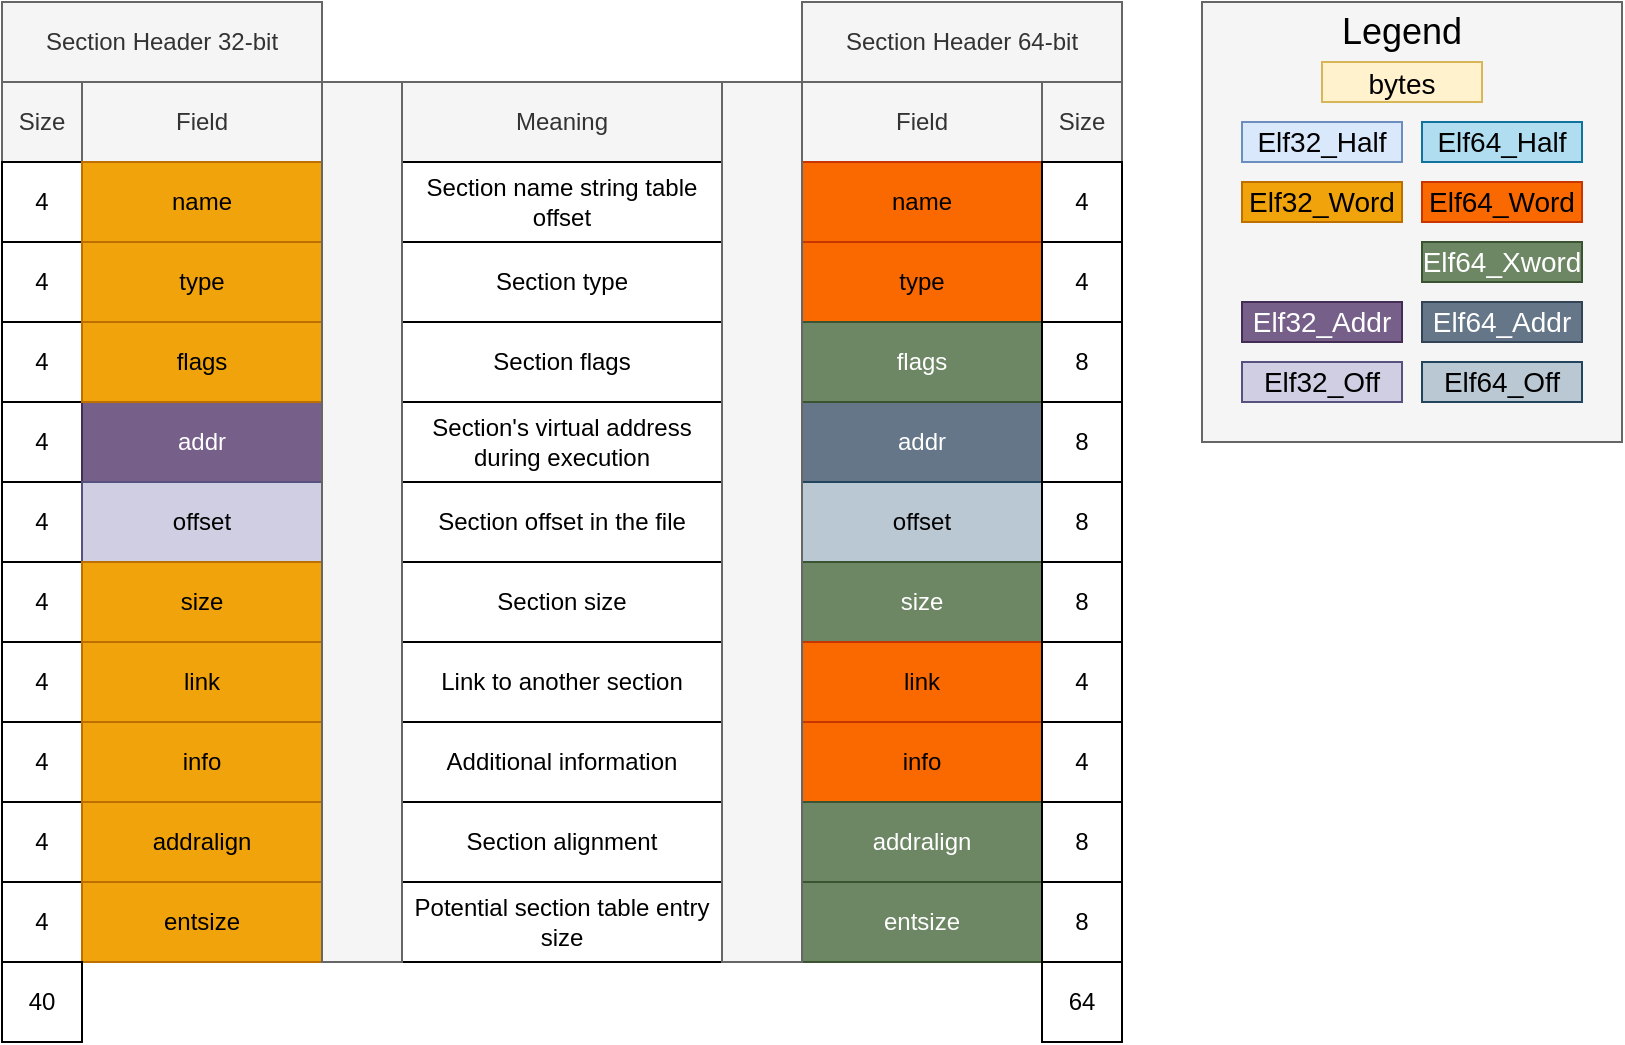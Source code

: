 <mxfile version="20.0.4" type="device"><diagram id="kzx26U3HotEXT1E3swVj" name="Page-1"><mxGraphModel dx="1422" dy="751" grid="1" gridSize="10" guides="1" tooltips="1" connect="1" arrows="1" fold="1" page="1" pageScale="1" pageWidth="850" pageHeight="1100" background="#ffffff" math="0" shadow="0"><root><mxCell id="0"/><mxCell id="1" parent="0"/><mxCell id="PoLqHVXIoqWsnTpBOAcy-1" value="Section Header 32-bit" style="rounded=0;whiteSpace=wrap;html=1;fillColor=#f5f5f5;fontColor=#333333;strokeColor=#666666;" vertex="1" parent="1"><mxGeometry x="120" y="80" width="160" height="40" as="geometry"/></mxCell><mxCell id="PoLqHVXIoqWsnTpBOAcy-2" value="Section Header 64-bit" style="rounded=0;whiteSpace=wrap;html=1;fillColor=#f5f5f5;fontColor=#333333;strokeColor=#666666;" vertex="1" parent="1"><mxGeometry x="520" y="80" width="160" height="40" as="geometry"/></mxCell><mxCell id="PoLqHVXIoqWsnTpBOAcy-3" value="Size" style="rounded=0;whiteSpace=wrap;html=1;fillColor=#f5f5f5;fontColor=#333333;strokeColor=#666666;" vertex="1" parent="1"><mxGeometry x="120" y="120" width="40" height="40" as="geometry"/></mxCell><mxCell id="PoLqHVXIoqWsnTpBOAcy-4" value="Field" style="rounded=0;whiteSpace=wrap;html=1;fillColor=#f5f5f5;fontColor=#333333;strokeColor=#666666;" vertex="1" parent="1"><mxGeometry x="160" y="120" width="120" height="40" as="geometry"/></mxCell><mxCell id="PoLqHVXIoqWsnTpBOAcy-5" value="4" style="rounded=0;whiteSpace=wrap;html=1;" vertex="1" parent="1"><mxGeometry x="120" y="160" width="40" height="40" as="geometry"/></mxCell><mxCell id="PoLqHVXIoqWsnTpBOAcy-6" value="name" style="rounded=0;whiteSpace=wrap;html=1;fillColor=#f0a30a;strokeColor=#BD7000;fontColor=#000000;" vertex="1" parent="1"><mxGeometry x="160" y="160" width="120" height="40" as="geometry"/></mxCell><mxCell id="PoLqHVXIoqWsnTpBOAcy-7" value="4" style="rounded=0;whiteSpace=wrap;html=1;" vertex="1" parent="1"><mxGeometry x="120" y="200" width="40" height="40" as="geometry"/></mxCell><mxCell id="PoLqHVXIoqWsnTpBOAcy-8" value="type" style="rounded=0;whiteSpace=wrap;html=1;fillColor=#f0a30a;strokeColor=#BD7000;fontColor=#000000;" vertex="1" parent="1"><mxGeometry x="160" y="200" width="120" height="40" as="geometry"/></mxCell><mxCell id="PoLqHVXIoqWsnTpBOAcy-9" value="4" style="rounded=0;whiteSpace=wrap;html=1;" vertex="1" parent="1"><mxGeometry x="120" y="280" width="40" height="40" as="geometry"/></mxCell><mxCell id="PoLqHVXIoqWsnTpBOAcy-10" value="addr" style="rounded=0;whiteSpace=wrap;html=1;fillColor=#76608a;strokeColor=#432D57;fontColor=#ffffff;" vertex="1" parent="1"><mxGeometry x="160" y="280" width="120" height="40" as="geometry"/></mxCell><mxCell id="PoLqHVXIoqWsnTpBOAcy-11" value="4" style="rounded=0;whiteSpace=wrap;html=1;" vertex="1" parent="1"><mxGeometry x="120" y="320" width="40" height="40" as="geometry"/></mxCell><mxCell id="PoLqHVXIoqWsnTpBOAcy-12" value="offset" style="rounded=0;whiteSpace=wrap;html=1;fillColor=#d0cee2;strokeColor=#56517e;" vertex="1" parent="1"><mxGeometry x="160" y="320" width="120" height="40" as="geometry"/></mxCell><mxCell id="PoLqHVXIoqWsnTpBOAcy-13" value="4" style="rounded=0;whiteSpace=wrap;html=1;" vertex="1" parent="1"><mxGeometry x="120" y="360" width="40" height="40" as="geometry"/></mxCell><mxCell id="PoLqHVXIoqWsnTpBOAcy-14" value="size" style="rounded=0;whiteSpace=wrap;html=1;fillColor=#f0a30a;strokeColor=#BD7000;fontColor=#000000;" vertex="1" parent="1"><mxGeometry x="160" y="360" width="120" height="40" as="geometry"/></mxCell><mxCell id="PoLqHVXIoqWsnTpBOAcy-15" value="Meaning" style="rounded=0;whiteSpace=wrap;html=1;fillColor=#f5f5f5;fontColor=#333333;strokeColor=#666666;" vertex="1" parent="1"><mxGeometry x="320" y="120" width="160" height="40" as="geometry"/></mxCell><mxCell id="PoLqHVXIoqWsnTpBOAcy-16" value="Section name string table offset" style="rounded=0;whiteSpace=wrap;html=1;" vertex="1" parent="1"><mxGeometry x="320" y="160" width="160" height="40" as="geometry"/></mxCell><mxCell id="PoLqHVXIoqWsnTpBOAcy-17" value="Section type" style="rounded=0;whiteSpace=wrap;html=1;" vertex="1" parent="1"><mxGeometry x="320" y="200" width="160" height="40" as="geometry"/></mxCell><mxCell id="PoLqHVXIoqWsnTpBOAcy-18" value="Section's virtual address during execution" style="rounded=0;whiteSpace=wrap;html=1;" vertex="1" parent="1"><mxGeometry x="320" y="280" width="160" height="40" as="geometry"/></mxCell><mxCell id="PoLqHVXIoqWsnTpBOAcy-19" value="Section offset in the file" style="rounded=0;whiteSpace=wrap;html=1;" vertex="1" parent="1"><mxGeometry x="320" y="320" width="160" height="40" as="geometry"/></mxCell><mxCell id="PoLqHVXIoqWsnTpBOAcy-20" value="Section size" style="rounded=0;whiteSpace=wrap;html=1;" vertex="1" parent="1"><mxGeometry x="320" y="360" width="160" height="40" as="geometry"/></mxCell><mxCell id="PoLqHVXIoqWsnTpBOAcy-21" value="Field" style="rounded=0;whiteSpace=wrap;html=1;fillColor=#f5f5f5;fontColor=#333333;strokeColor=#666666;" vertex="1" parent="1"><mxGeometry x="520" y="120" width="120" height="40" as="geometry"/></mxCell><mxCell id="PoLqHVXIoqWsnTpBOAcy-22" value="Size" style="rounded=0;whiteSpace=wrap;html=1;fillColor=#f5f5f5;fontColor=#333333;strokeColor=#666666;" vertex="1" parent="1"><mxGeometry x="640" y="120" width="40" height="40" as="geometry"/></mxCell><mxCell id="PoLqHVXIoqWsnTpBOAcy-23" value="name" style="rounded=0;whiteSpace=wrap;html=1;fillColor=#fa6800;strokeColor=#C73500;fontColor=#000000;" vertex="1" parent="1"><mxGeometry x="520" y="160" width="120" height="40" as="geometry"/></mxCell><mxCell id="PoLqHVXIoqWsnTpBOAcy-24" value="4" style="rounded=0;whiteSpace=wrap;html=1;" vertex="1" parent="1"><mxGeometry x="640" y="160" width="40" height="40" as="geometry"/></mxCell><mxCell id="PoLqHVXIoqWsnTpBOAcy-25" value="4" style="rounded=0;whiteSpace=wrap;html=1;" vertex="1" parent="1"><mxGeometry x="120" y="400" width="40" height="40" as="geometry"/></mxCell><mxCell id="PoLqHVXIoqWsnTpBOAcy-26" value="link" style="rounded=0;whiteSpace=wrap;html=1;fillColor=#f0a30a;strokeColor=#BD7000;fontColor=#000000;" vertex="1" parent="1"><mxGeometry x="160" y="400" width="120" height="40" as="geometry"/></mxCell><mxCell id="PoLqHVXIoqWsnTpBOAcy-27" value="4" style="rounded=0;whiteSpace=wrap;html=1;" vertex="1" parent="1"><mxGeometry x="120" y="440" width="40" height="40" as="geometry"/></mxCell><mxCell id="PoLqHVXIoqWsnTpBOAcy-28" value="info" style="rounded=0;whiteSpace=wrap;html=1;fillColor=#f0a30a;fontColor=#000000;strokeColor=#BD7000;" vertex="1" parent="1"><mxGeometry x="160" y="440" width="120" height="40" as="geometry"/></mxCell><mxCell id="PoLqHVXIoqWsnTpBOAcy-29" value="4" style="rounded=0;whiteSpace=wrap;html=1;" vertex="1" parent="1"><mxGeometry x="120" y="480" width="40" height="40" as="geometry"/></mxCell><mxCell id="PoLqHVXIoqWsnTpBOAcy-30" value="addralign" style="rounded=0;whiteSpace=wrap;html=1;fillColor=#f0a30a;strokeColor=#BD7000;fontColor=#000000;" vertex="1" parent="1"><mxGeometry x="160" y="480" width="120" height="40" as="geometry"/></mxCell><mxCell id="PoLqHVXIoqWsnTpBOAcy-31" value="Link to another section" style="rounded=0;whiteSpace=wrap;html=1;" vertex="1" parent="1"><mxGeometry x="320" y="400" width="160" height="40" as="geometry"/></mxCell><mxCell id="PoLqHVXIoqWsnTpBOAcy-32" value="Additional information" style="rounded=0;whiteSpace=wrap;html=1;" vertex="1" parent="1"><mxGeometry x="320" y="440" width="160" height="40" as="geometry"/></mxCell><mxCell id="PoLqHVXIoqWsnTpBOAcy-33" value="Section alignment" style="rounded=0;whiteSpace=wrap;html=1;" vertex="1" parent="1"><mxGeometry x="320" y="480" width="160" height="40" as="geometry"/></mxCell><mxCell id="PoLqHVXIoqWsnTpBOAcy-34" value="4" style="rounded=0;whiteSpace=wrap;html=1;" vertex="1" parent="1"><mxGeometry x="120" y="520" width="40" height="40" as="geometry"/></mxCell><mxCell id="PoLqHVXIoqWsnTpBOAcy-35" value="entsize" style="rounded=0;whiteSpace=wrap;html=1;fillColor=#f0a30a;strokeColor=#BD7000;fontColor=#000000;" vertex="1" parent="1"><mxGeometry x="160" y="520" width="120" height="40" as="geometry"/></mxCell><mxCell id="PoLqHVXIoqWsnTpBOAcy-44" value="Potential section table entry size" style="rounded=0;whiteSpace=wrap;html=1;" vertex="1" parent="1"><mxGeometry x="320" y="520" width="160" height="40" as="geometry"/></mxCell><mxCell id="PoLqHVXIoqWsnTpBOAcy-48" value="4" style="rounded=0;whiteSpace=wrap;html=1;" vertex="1" parent="1"><mxGeometry x="120" y="240" width="40" height="40" as="geometry"/></mxCell><mxCell id="PoLqHVXIoqWsnTpBOAcy-49" value="flags" style="rounded=0;whiteSpace=wrap;html=1;fillColor=#f0a30a;strokeColor=#BD7000;fontColor=#000000;" vertex="1" parent="1"><mxGeometry x="160" y="240" width="120" height="40" as="geometry"/></mxCell><mxCell id="PoLqHVXIoqWsnTpBOAcy-50" value="" style="edgeStyle=orthogonalEdgeStyle;rounded=0;orthogonalLoop=1;jettySize=auto;html=1;fontSize=14;" edge="1" parent="1" source="PoLqHVXIoqWsnTpBOAcy-51" target="PoLqHVXIoqWsnTpBOAcy-49"><mxGeometry relative="1" as="geometry"/></mxCell><mxCell id="PoLqHVXIoqWsnTpBOAcy-51" value="Section flags" style="rounded=0;whiteSpace=wrap;html=1;" vertex="1" parent="1"><mxGeometry x="320" y="240" width="160" height="40" as="geometry"/></mxCell><mxCell id="PoLqHVXIoqWsnTpBOAcy-53" value="type" style="rounded=0;whiteSpace=wrap;html=1;fillColor=#fa6800;strokeColor=#C73500;fontColor=#000000;" vertex="1" parent="1"><mxGeometry x="520" y="200" width="120" height="40" as="geometry"/></mxCell><mxCell id="PoLqHVXIoqWsnTpBOAcy-54" value="addr" style="rounded=0;whiteSpace=wrap;html=1;fillColor=#647687;fontColor=#ffffff;strokeColor=#314354;" vertex="1" parent="1"><mxGeometry x="520" y="280" width="120" height="40" as="geometry"/></mxCell><mxCell id="PoLqHVXIoqWsnTpBOAcy-55" value="offset" style="rounded=0;whiteSpace=wrap;html=1;fillColor=#bac8d3;strokeColor=#23445d;" vertex="1" parent="1"><mxGeometry x="520" y="320" width="120" height="40" as="geometry"/></mxCell><mxCell id="PoLqHVXIoqWsnTpBOAcy-56" value="size" style="rounded=0;whiteSpace=wrap;html=1;fillColor=#6d8764;strokeColor=#3A5431;fontColor=#ffffff;" vertex="1" parent="1"><mxGeometry x="520" y="360" width="120" height="40" as="geometry"/></mxCell><mxCell id="PoLqHVXIoqWsnTpBOAcy-57" value="link" style="rounded=0;whiteSpace=wrap;html=1;fillColor=#fa6800;strokeColor=#C73500;fontColor=#000000;" vertex="1" parent="1"><mxGeometry x="520" y="400" width="120" height="40" as="geometry"/></mxCell><mxCell id="PoLqHVXIoqWsnTpBOAcy-58" value="info" style="rounded=0;whiteSpace=wrap;html=1;fillColor=#fa6800;fontColor=#000000;strokeColor=#C73500;" vertex="1" parent="1"><mxGeometry x="520" y="440" width="120" height="40" as="geometry"/></mxCell><mxCell id="PoLqHVXIoqWsnTpBOAcy-59" value="addralign" style="rounded=0;whiteSpace=wrap;html=1;fillColor=#6d8764;strokeColor=#3A5431;fontColor=#ffffff;" vertex="1" parent="1"><mxGeometry x="520" y="480" width="120" height="40" as="geometry"/></mxCell><mxCell id="PoLqHVXIoqWsnTpBOAcy-60" value="entsize" style="rounded=0;whiteSpace=wrap;html=1;fillColor=#6d8764;strokeColor=#3A5431;fontColor=#ffffff;" vertex="1" parent="1"><mxGeometry x="520" y="520" width="120" height="40" as="geometry"/></mxCell><mxCell id="PoLqHVXIoqWsnTpBOAcy-65" value="flags" style="rounded=0;whiteSpace=wrap;html=1;fillColor=#6d8764;strokeColor=#3A5431;fontColor=#ffffff;" vertex="1" parent="1"><mxGeometry x="520" y="240" width="120" height="40" as="geometry"/></mxCell><mxCell id="PoLqHVXIoqWsnTpBOAcy-66" value="4" style="rounded=0;whiteSpace=wrap;html=1;" vertex="1" parent="1"><mxGeometry x="640" y="200" width="40" height="40" as="geometry"/></mxCell><mxCell id="PoLqHVXIoqWsnTpBOAcy-67" value="8" style="rounded=0;whiteSpace=wrap;html=1;" vertex="1" parent="1"><mxGeometry x="640" y="280" width="40" height="40" as="geometry"/></mxCell><mxCell id="PoLqHVXIoqWsnTpBOAcy-68" value="8" style="rounded=0;whiteSpace=wrap;html=1;" vertex="1" parent="1"><mxGeometry x="640" y="320" width="40" height="40" as="geometry"/></mxCell><mxCell id="PoLqHVXIoqWsnTpBOAcy-69" value="8" style="rounded=0;whiteSpace=wrap;html=1;" vertex="1" parent="1"><mxGeometry x="640" y="360" width="40" height="40" as="geometry"/></mxCell><mxCell id="PoLqHVXIoqWsnTpBOAcy-70" value="4" style="rounded=0;whiteSpace=wrap;html=1;" vertex="1" parent="1"><mxGeometry x="640" y="400" width="40" height="40" as="geometry"/></mxCell><mxCell id="PoLqHVXIoqWsnTpBOAcy-71" value="4" style="rounded=0;whiteSpace=wrap;html=1;" vertex="1" parent="1"><mxGeometry x="640" y="440" width="40" height="40" as="geometry"/></mxCell><mxCell id="PoLqHVXIoqWsnTpBOAcy-72" value="8" style="rounded=0;whiteSpace=wrap;html=1;" vertex="1" parent="1"><mxGeometry x="640" y="480" width="40" height="40" as="geometry"/></mxCell><mxCell id="PoLqHVXIoqWsnTpBOAcy-73" value="8" style="rounded=0;whiteSpace=wrap;html=1;" vertex="1" parent="1"><mxGeometry x="640" y="520" width="40" height="40" as="geometry"/></mxCell><mxCell id="PoLqHVXIoqWsnTpBOAcy-78" value="8" style="rounded=0;whiteSpace=wrap;html=1;" vertex="1" parent="1"><mxGeometry x="640" y="240" width="40" height="40" as="geometry"/></mxCell><mxCell id="PoLqHVXIoqWsnTpBOAcy-79" value="" style="rounded=0;whiteSpace=wrap;html=1;fillColor=#f5f5f5;fontColor=#333333;strokeColor=#666666;" vertex="1" parent="1"><mxGeometry x="280" y="120" width="40" height="440" as="geometry"/></mxCell><mxCell id="PoLqHVXIoqWsnTpBOAcy-80" value="" style="rounded=0;whiteSpace=wrap;html=1;fillColor=#f5f5f5;fontColor=#333333;strokeColor=#666666;" vertex="1" parent="1"><mxGeometry x="480" y="120" width="40" height="440" as="geometry"/></mxCell><mxCell id="PoLqHVXIoqWsnTpBOAcy-92" value="" style="rounded=0;whiteSpace=wrap;html=1;fillColor=#f5f5f5;fontColor=#333333;strokeColor=#666666;" vertex="1" parent="1"><mxGeometry x="720" y="80" width="210" height="220" as="geometry"/></mxCell><mxCell id="PoLqHVXIoqWsnTpBOAcy-93" value="&lt;font style=&quot;font-size: 18px;&quot;&gt;Legend&lt;/font&gt;" style="text;html=1;strokeColor=none;fillColor=none;align=center;verticalAlign=middle;whiteSpace=wrap;rounded=0;" vertex="1" parent="1"><mxGeometry x="790" y="80" width="60" height="30" as="geometry"/></mxCell><mxCell id="PoLqHVXIoqWsnTpBOAcy-94" value="&lt;font style=&quot;font-size: 14px;&quot;&gt;bytes&lt;/font&gt;" style="rounded=0;whiteSpace=wrap;html=1;fontSize=18;fillColor=#fff2cc;strokeColor=#d6b656;" vertex="1" parent="1"><mxGeometry x="780" y="110" width="80" height="20" as="geometry"/></mxCell><mxCell id="PoLqHVXIoqWsnTpBOAcy-95" value="Elf32_Half" style="rounded=0;whiteSpace=wrap;html=1;fontSize=14;fillColor=#dae8fc;strokeColor=#6c8ebf;" vertex="1" parent="1"><mxGeometry x="740" y="140" width="80" height="20" as="geometry"/></mxCell><mxCell id="PoLqHVXIoqWsnTpBOAcy-96" value="Elf64_Half" style="rounded=0;whiteSpace=wrap;html=1;fontSize=14;fillColor=#b1ddf0;strokeColor=#10739e;" vertex="1" parent="1"><mxGeometry x="830" y="140" width="80" height="20" as="geometry"/></mxCell><mxCell id="PoLqHVXIoqWsnTpBOAcy-97" value="Elf32_Word" style="rounded=0;whiteSpace=wrap;html=1;fontSize=14;fillColor=#f0a30a;strokeColor=#BD7000;fontColor=#000000;" vertex="1" parent="1"><mxGeometry x="740" y="170" width="80" height="20" as="geometry"/></mxCell><mxCell id="PoLqHVXIoqWsnTpBOAcy-98" value="Elf64_Word" style="rounded=0;whiteSpace=wrap;html=1;fontSize=14;fillColor=#fa6800;strokeColor=#C73500;fontColor=#000000;" vertex="1" parent="1"><mxGeometry x="830" y="170" width="80" height="20" as="geometry"/></mxCell><mxCell id="PoLqHVXIoqWsnTpBOAcy-99" value="Elf32_Addr" style="rounded=0;whiteSpace=wrap;html=1;fontSize=14;fillColor=#76608a;strokeColor=#432D57;fontColor=#ffffff;" vertex="1" parent="1"><mxGeometry x="740" y="230" width="80" height="20" as="geometry"/></mxCell><mxCell id="PoLqHVXIoqWsnTpBOAcy-100" value="Elf64_Addr" style="rounded=0;whiteSpace=wrap;html=1;fontSize=14;fillColor=#647687;strokeColor=#314354;fontColor=#ffffff;" vertex="1" parent="1"><mxGeometry x="830" y="230" width="80" height="20" as="geometry"/></mxCell><mxCell id="PoLqHVXIoqWsnTpBOAcy-101" value="Elf32_Off" style="rounded=0;whiteSpace=wrap;html=1;fontSize=14;fillColor=#d0cee2;strokeColor=#56517e;" vertex="1" parent="1"><mxGeometry x="740" y="260" width="80" height="20" as="geometry"/></mxCell><mxCell id="PoLqHVXIoqWsnTpBOAcy-102" value="Elf64_Off" style="rounded=0;whiteSpace=wrap;html=1;fontSize=14;fillColor=#bac8d3;strokeColor=#23445d;" vertex="1" parent="1"><mxGeometry x="830" y="260" width="80" height="20" as="geometry"/></mxCell><mxCell id="PoLqHVXIoqWsnTpBOAcy-103" value="Elf64_Xword" style="rounded=0;whiteSpace=wrap;html=1;fontSize=14;fillColor=#6d8764;strokeColor=#3A5431;fontColor=#ffffff;" vertex="1" parent="1"><mxGeometry x="830" y="200" width="80" height="20" as="geometry"/></mxCell><mxCell id="PoLqHVXIoqWsnTpBOAcy-104" value="40" style="rounded=0;whiteSpace=wrap;html=1;" vertex="1" parent="1"><mxGeometry x="120" y="560" width="40" height="40" as="geometry"/></mxCell><mxCell id="PoLqHVXIoqWsnTpBOAcy-105" value="64" style="rounded=0;whiteSpace=wrap;html=1;" vertex="1" parent="1"><mxGeometry x="640" y="560" width="40" height="40" as="geometry"/></mxCell></root></mxGraphModel></diagram></mxfile>